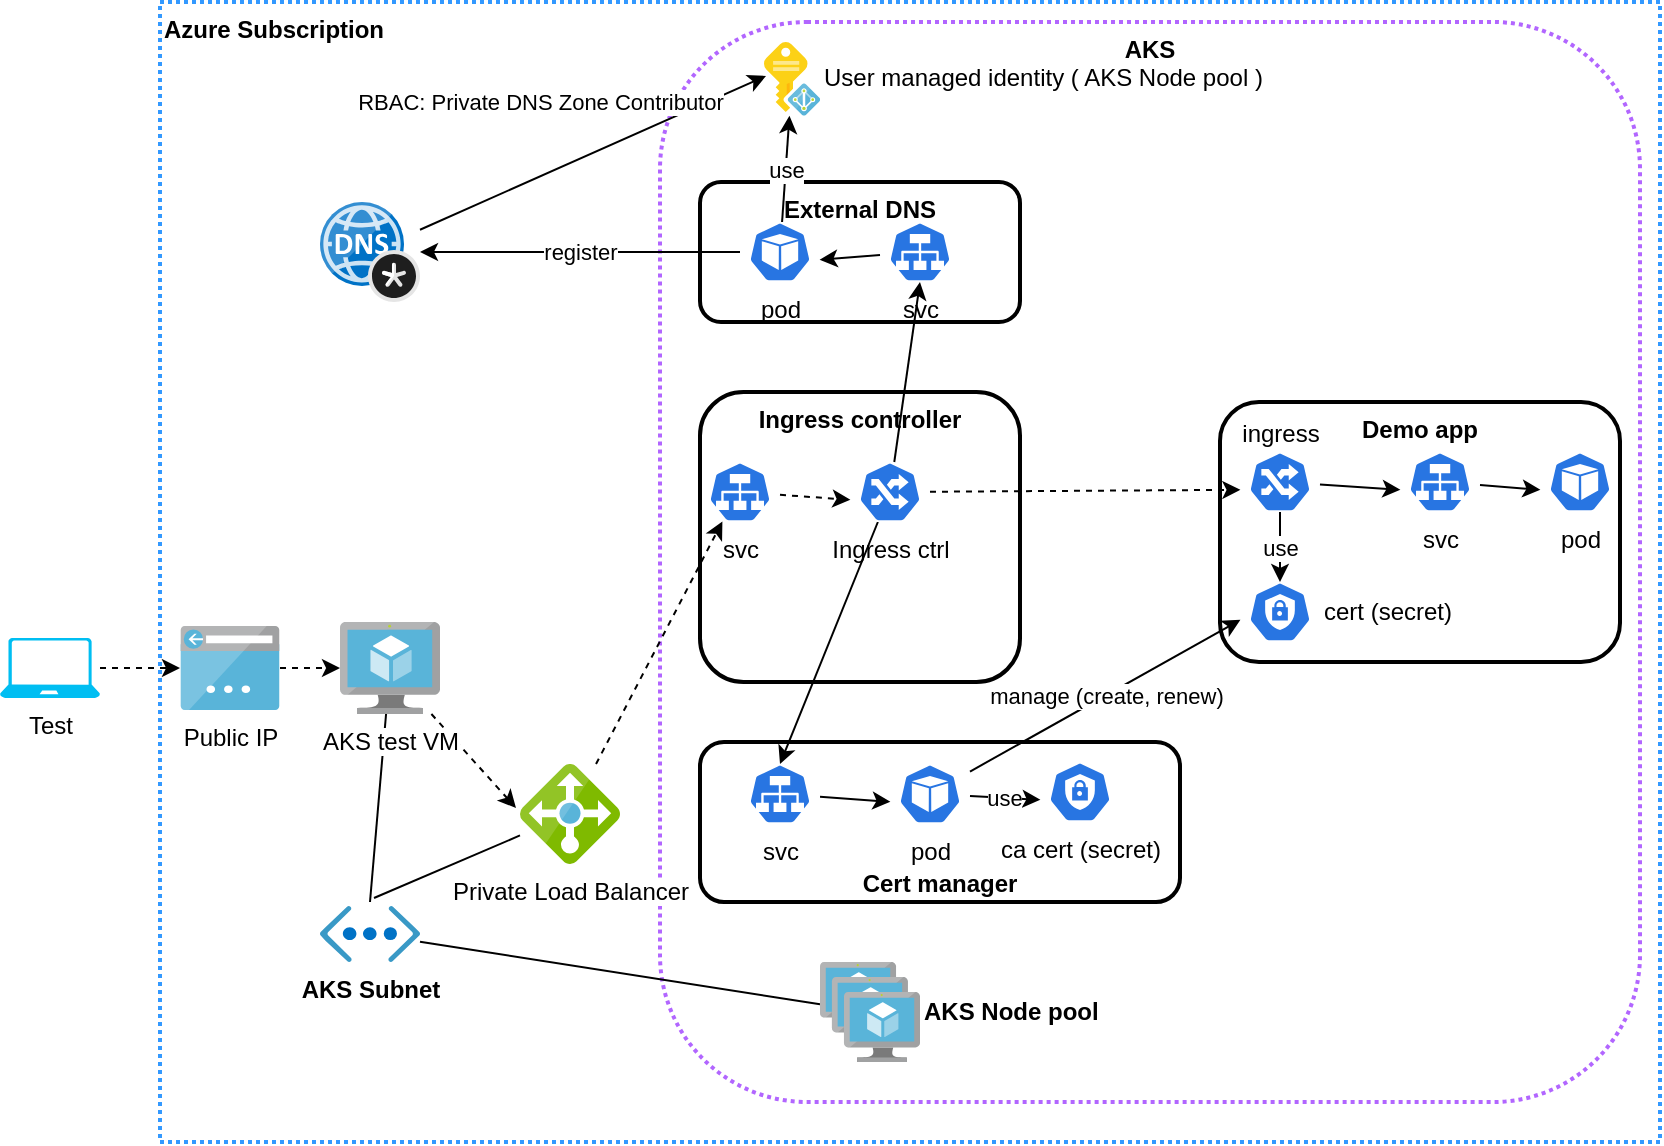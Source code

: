 <mxfile version="20.6.2" type="device"><diagram id="quaJt1HZzxJI4zZs7jAh" name="Page-1"><mxGraphModel dx="1022" dy="610" grid="1" gridSize="10" guides="1" tooltips="1" connect="1" arrows="1" fold="1" page="1" pageScale="1" pageWidth="850" pageHeight="1100" math="0" shadow="0"><root><mxCell id="0"/><mxCell id="1" parent="0"/><mxCell id="4Yj_W2F0TrRS5EDC0IFG-1" value="Azure Subscription" style="rounded=0;whiteSpace=wrap;html=1;strokeWidth=2;dashed=1;dashPattern=1 1;strokeColor=#3399FF;fontStyle=1;verticalAlign=top;align=left;" vertex="1" parent="1"><mxGeometry x="90" y="20" width="750" height="570" as="geometry"/></mxCell><mxCell id="4Yj_W2F0TrRS5EDC0IFG-2" value="AKS" style="rounded=1;whiteSpace=wrap;html=1;dashed=1;dashPattern=1 1;strokeColor=#B266FF;strokeWidth=2;fontStyle=1;verticalAlign=top;align=center;" vertex="1" parent="1"><mxGeometry x="340" y="30" width="490" height="540" as="geometry"/></mxCell><mxCell id="4Yj_W2F0TrRS5EDC0IFG-33" style="edgeStyle=none;rounded=0;orthogonalLoop=1;jettySize=auto;html=1;entryX=0.54;entryY=-0.143;entryDx=0;entryDy=0;entryPerimeter=0;endArrow=none;endFill=0;" edge="1" parent="1" source="4Yj_W2F0TrRS5EDC0IFG-3" target="4Yj_W2F0TrRS5EDC0IFG-5"><mxGeometry relative="1" as="geometry"/></mxCell><mxCell id="4Yj_W2F0TrRS5EDC0IFG-3" value="Private Load Balancer" style="sketch=0;aspect=fixed;html=1;points=[];align=center;image;fontSize=12;image=img/lib/mscae/Load_Balancer_feature.svg;dashed=1;dashPattern=1 1;strokeColor=#B266FF;strokeWidth=2;" vertex="1" parent="1"><mxGeometry x="270" y="401" width="50" height="50" as="geometry"/></mxCell><mxCell id="4Yj_W2F0TrRS5EDC0IFG-26" value="RBAC: Private DNS Zone Contributor" style="edgeStyle=none;rounded=0;orthogonalLoop=1;jettySize=auto;html=1;entryX=0.036;entryY=0.461;entryDx=0;entryDy=0;entryPerimeter=0;" edge="1" parent="1" source="4Yj_W2F0TrRS5EDC0IFG-4" target="4Yj_W2F0TrRS5EDC0IFG-24"><mxGeometry x="-0.147" y="34" relative="1" as="geometry"><mxPoint as="offset"/></mxGeometry></mxCell><mxCell id="4Yj_W2F0TrRS5EDC0IFG-4" value="" style="sketch=0;aspect=fixed;html=1;points=[];align=center;image;fontSize=12;image=img/lib/mscae/DNS_Private_Zones.svg;dashed=1;dashPattern=1 1;strokeColor=#B266FF;strokeWidth=2;" vertex="1" parent="1"><mxGeometry x="170" y="120" width="50" height="50" as="geometry"/></mxCell><mxCell id="4Yj_W2F0TrRS5EDC0IFG-5" value="AKS Subnet" style="sketch=0;aspect=fixed;html=1;points=[];align=center;image;fontSize=12;image=img/lib/mscae/Virtual_Network_Classic.svg;dashed=1;dashPattern=1 1;strokeColor=#B266FF;strokeWidth=2;fontStyle=1" vertex="1" parent="1"><mxGeometry x="170" y="472" width="50" height="28.0" as="geometry"/></mxCell><mxCell id="4Yj_W2F0TrRS5EDC0IFG-6" value="External DNS" style="rounded=1;whiteSpace=wrap;html=1;strokeColor=#000000;strokeWidth=2;fontStyle=1;verticalAlign=top;" vertex="1" parent="1"><mxGeometry x="360" y="110" width="160" height="70" as="geometry"/></mxCell><mxCell id="4Yj_W2F0TrRS5EDC0IFG-7" value="Cert manager" style="rounded=1;whiteSpace=wrap;html=1;strokeColor=#000000;strokeWidth=2;fontStyle=1;verticalAlign=bottom;" vertex="1" parent="1"><mxGeometry x="360" y="390" width="240" height="80" as="geometry"/></mxCell><mxCell id="4Yj_W2F0TrRS5EDC0IFG-8" value="Demo app" style="rounded=1;whiteSpace=wrap;html=1;strokeColor=#000000;strokeWidth=2;fontStyle=1;verticalAlign=top;" vertex="1" parent="1"><mxGeometry x="620" y="220" width="200" height="130" as="geometry"/></mxCell><mxCell id="4Yj_W2F0TrRS5EDC0IFG-9" value="Ingress controller" style="rounded=1;whiteSpace=wrap;html=1;strokeColor=#000000;strokeWidth=2;fontStyle=1;verticalAlign=top;align=center;" vertex="1" parent="1"><mxGeometry x="360" y="215" width="160" height="145" as="geometry"/></mxCell><mxCell id="4Yj_W2F0TrRS5EDC0IFG-23" value="register" style="edgeStyle=none;rounded=0;orthogonalLoop=1;jettySize=auto;html=1;" edge="1" parent="1" source="4Yj_W2F0TrRS5EDC0IFG-10" target="4Yj_W2F0TrRS5EDC0IFG-4"><mxGeometry relative="1" as="geometry"/></mxCell><mxCell id="4Yj_W2F0TrRS5EDC0IFG-25" value="use" style="edgeStyle=none;rounded=0;orthogonalLoop=1;jettySize=auto;html=1;" edge="1" parent="1" source="4Yj_W2F0TrRS5EDC0IFG-10" target="4Yj_W2F0TrRS5EDC0IFG-24"><mxGeometry relative="1" as="geometry"/></mxCell><mxCell id="4Yj_W2F0TrRS5EDC0IFG-10" value="pod" style="sketch=0;html=1;dashed=0;whitespace=wrap;fillColor=#2875E2;strokeColor=#ffffff;points=[[0.005,0.63,0],[0.1,0.2,0],[0.9,0.2,0],[0.5,0,0],[0.995,0.63,0],[0.72,0.99,0],[0.5,1,0],[0.28,0.99,0]];verticalLabelPosition=bottom;align=center;verticalAlign=top;shape=mxgraph.kubernetes.icon;prIcon=pod;strokeWidth=2;" vertex="1" parent="1"><mxGeometry x="380" y="130" width="40" height="30" as="geometry"/></mxCell><mxCell id="4Yj_W2F0TrRS5EDC0IFG-15" style="rounded=0;orthogonalLoop=1;jettySize=auto;html=1;entryX=0.005;entryY=0.63;entryDx=0;entryDy=0;entryPerimeter=0;" edge="1" parent="1" source="4Yj_W2F0TrRS5EDC0IFG-11" target="4Yj_W2F0TrRS5EDC0IFG-12"><mxGeometry relative="1" as="geometry"/></mxCell><mxCell id="4Yj_W2F0TrRS5EDC0IFG-47" value="use" style="edgeStyle=none;rounded=0;orthogonalLoop=1;jettySize=auto;html=1;entryX=0.5;entryY=0;entryDx=0;entryDy=0;entryPerimeter=0;endArrow=classic;endFill=1;" edge="1" parent="1" source="4Yj_W2F0TrRS5EDC0IFG-11" target="4Yj_W2F0TrRS5EDC0IFG-44"><mxGeometry relative="1" as="geometry"/></mxCell><mxCell id="4Yj_W2F0TrRS5EDC0IFG-11" value="ingress" style="sketch=0;html=1;dashed=0;whitespace=wrap;fillColor=#2875E2;strokeColor=#ffffff;points=[[0.005,0.63,0],[0.1,0.2,0],[0.9,0.2,0],[0.5,0,0],[0.995,0.63,0],[0.72,0.99,0],[0.5,1,0],[0.28,0.99,0]];verticalLabelPosition=top;align=center;verticalAlign=bottom;shape=mxgraph.kubernetes.icon;prIcon=ing;strokeWidth=2;labelPosition=center;" vertex="1" parent="1"><mxGeometry x="630" y="245" width="40" height="30" as="geometry"/></mxCell><mxCell id="4Yj_W2F0TrRS5EDC0IFG-16" style="rounded=0;orthogonalLoop=1;jettySize=auto;html=1;entryX=0.005;entryY=0.63;entryDx=0;entryDy=0;entryPerimeter=0;" edge="1" parent="1" source="4Yj_W2F0TrRS5EDC0IFG-12" target="4Yj_W2F0TrRS5EDC0IFG-13"><mxGeometry relative="1" as="geometry"/></mxCell><mxCell id="4Yj_W2F0TrRS5EDC0IFG-12" value="svc" style="sketch=0;html=1;dashed=0;whitespace=wrap;fillColor=#2875E2;strokeColor=#ffffff;points=[[0.005,0.63,0],[0.1,0.2,0],[0.9,0.2,0],[0.5,0,0],[0.995,0.63,0],[0.72,0.99,0],[0.5,1,0],[0.28,0.99,0]];verticalLabelPosition=bottom;align=center;verticalAlign=top;shape=mxgraph.kubernetes.icon;prIcon=svc;strokeWidth=2;" vertex="1" parent="1"><mxGeometry x="710" y="245" width="40" height="30" as="geometry"/></mxCell><mxCell id="4Yj_W2F0TrRS5EDC0IFG-13" value="pod" style="sketch=0;html=1;dashed=0;whitespace=wrap;fillColor=#2875E2;strokeColor=#ffffff;points=[[0.005,0.63,0],[0.1,0.2,0],[0.9,0.2,0],[0.5,0,0],[0.995,0.63,0],[0.72,0.99,0],[0.5,1,0],[0.28,0.99,0]];verticalLabelPosition=bottom;align=center;verticalAlign=top;shape=mxgraph.kubernetes.icon;prIcon=pod;strokeWidth=2;" vertex="1" parent="1"><mxGeometry x="780" y="245" width="40" height="30" as="geometry"/></mxCell><mxCell id="4Yj_W2F0TrRS5EDC0IFG-27" style="edgeStyle=none;rounded=0;orthogonalLoop=1;jettySize=auto;html=1;entryX=0.5;entryY=1;entryDx=0;entryDy=0;entryPerimeter=0;" edge="1" parent="1" source="4Yj_W2F0TrRS5EDC0IFG-18" target="4Yj_W2F0TrRS5EDC0IFG-21"><mxGeometry relative="1" as="geometry"/></mxCell><mxCell id="4Yj_W2F0TrRS5EDC0IFG-40" style="edgeStyle=none;rounded=0;orthogonalLoop=1;jettySize=auto;html=1;entryX=0.005;entryY=0.63;entryDx=0;entryDy=0;entryPerimeter=0;dashed=1;endArrow=classic;endFill=1;" edge="1" parent="1" source="4Yj_W2F0TrRS5EDC0IFG-18" target="4Yj_W2F0TrRS5EDC0IFG-11"><mxGeometry relative="1" as="geometry"/></mxCell><mxCell id="4Yj_W2F0TrRS5EDC0IFG-43" style="edgeStyle=none;rounded=0;orthogonalLoop=1;jettySize=auto;html=1;entryX=0.5;entryY=0;entryDx=0;entryDy=0;entryPerimeter=0;endArrow=classic;endFill=1;" edge="1" parent="1" source="4Yj_W2F0TrRS5EDC0IFG-18" target="4Yj_W2F0TrRS5EDC0IFG-42"><mxGeometry relative="1" as="geometry"/></mxCell><mxCell id="4Yj_W2F0TrRS5EDC0IFG-18" value="Ingress ctrl" style="sketch=0;html=1;dashed=0;whitespace=wrap;fillColor=#2875E2;strokeColor=#ffffff;points=[[0.005,0.63,0],[0.1,0.2,0],[0.9,0.2,0],[0.5,0,0],[0.995,0.63,0],[0.72,0.99,0],[0.5,1,0],[0.28,0.99,0]];verticalLabelPosition=bottom;align=center;verticalAlign=top;shape=mxgraph.kubernetes.icon;prIcon=ing;strokeWidth=2;" vertex="1" parent="1"><mxGeometry x="435" y="250" width="40" height="30" as="geometry"/></mxCell><mxCell id="4Yj_W2F0TrRS5EDC0IFG-22" style="edgeStyle=none;rounded=0;orthogonalLoop=1;jettySize=auto;html=1;entryX=0.995;entryY=0.63;entryDx=0;entryDy=0;entryPerimeter=0;" edge="1" parent="1" source="4Yj_W2F0TrRS5EDC0IFG-21" target="4Yj_W2F0TrRS5EDC0IFG-10"><mxGeometry relative="1" as="geometry"/></mxCell><mxCell id="4Yj_W2F0TrRS5EDC0IFG-21" value="svc" style="sketch=0;html=1;dashed=0;whitespace=wrap;fillColor=#2875E2;strokeColor=#ffffff;points=[[0.005,0.63,0],[0.1,0.2,0],[0.9,0.2,0],[0.5,0,0],[0.995,0.63,0],[0.72,0.99,0],[0.5,1,0],[0.28,0.99,0]];verticalLabelPosition=bottom;align=center;verticalAlign=top;shape=mxgraph.kubernetes.icon;prIcon=svc;strokeWidth=2;" vertex="1" parent="1"><mxGeometry x="450" y="130" width="40" height="30" as="geometry"/></mxCell><mxCell id="4Yj_W2F0TrRS5EDC0IFG-24" value="User managed identity ( AKS Node pool )" style="sketch=0;aspect=fixed;html=1;points=[];align=left;image;fontSize=12;image=img/lib/mscae/Managed_Identities.svg;strokeColor=#000000;strokeWidth=2;labelPosition=right;verticalLabelPosition=middle;verticalAlign=middle;" vertex="1" parent="1"><mxGeometry x="392" y="40" width="28" height="36.84" as="geometry"/></mxCell><mxCell id="4Yj_W2F0TrRS5EDC0IFG-29" style="edgeStyle=none;rounded=0;orthogonalLoop=1;jettySize=auto;html=1;endArrow=none;endFill=0;" edge="1" parent="1" source="4Yj_W2F0TrRS5EDC0IFG-28" target="4Yj_W2F0TrRS5EDC0IFG-5"><mxGeometry relative="1" as="geometry"/></mxCell><mxCell id="4Yj_W2F0TrRS5EDC0IFG-28" value="AKS Node pool" style="sketch=0;aspect=fixed;html=1;points=[];align=left;image;fontSize=12;image=img/lib/mscae/VM_Scale_Set.svg;strokeColor=#000000;strokeWidth=2;fontStyle=1;labelPosition=right;verticalLabelPosition=middle;verticalAlign=middle;" vertex="1" parent="1"><mxGeometry x="420" y="500" width="50" height="50" as="geometry"/></mxCell><mxCell id="4Yj_W2F0TrRS5EDC0IFG-34" style="edgeStyle=none;rounded=0;orthogonalLoop=1;jettySize=auto;html=1;entryX=0.5;entryY=-0.071;entryDx=0;entryDy=0;entryPerimeter=0;endArrow=none;endFill=0;" edge="1" parent="1" source="4Yj_W2F0TrRS5EDC0IFG-30" target="4Yj_W2F0TrRS5EDC0IFG-5"><mxGeometry relative="1" as="geometry"/></mxCell><mxCell id="4Yj_W2F0TrRS5EDC0IFG-36" style="edgeStyle=none;rounded=0;orthogonalLoop=1;jettySize=auto;html=1;entryX=-0.04;entryY=0.44;entryDx=0;entryDy=0;entryPerimeter=0;dashed=1;endArrow=classic;endFill=1;" edge="1" parent="1" source="4Yj_W2F0TrRS5EDC0IFG-30" target="4Yj_W2F0TrRS5EDC0IFG-3"><mxGeometry relative="1" as="geometry"/></mxCell><mxCell id="4Yj_W2F0TrRS5EDC0IFG-30" value="AKS test VM" style="sketch=0;aspect=fixed;html=1;points=[];align=center;image;fontSize=12;image=img/lib/mscae/Virtual_Machine.svg;strokeColor=#000000;strokeWidth=2;" vertex="1" parent="1"><mxGeometry x="180" y="330" width="50" height="46" as="geometry"/></mxCell><mxCell id="4Yj_W2F0TrRS5EDC0IFG-35" style="edgeStyle=none;rounded=0;orthogonalLoop=1;jettySize=auto;html=1;endArrow=classic;endFill=1;dashed=1;" edge="1" parent="1" source="4Yj_W2F0TrRS5EDC0IFG-32" target="4Yj_W2F0TrRS5EDC0IFG-30"><mxGeometry relative="1" as="geometry"/></mxCell><mxCell id="4Yj_W2F0TrRS5EDC0IFG-32" value="Public IP" style="sketch=0;aspect=fixed;html=1;points=[];align=center;image;fontSize=12;image=img/lib/mscae/App_Service_IPAddress.svg;strokeColor=#000000;strokeWidth=2;" vertex="1" parent="1"><mxGeometry x="100" y="332" width="50" height="42" as="geometry"/></mxCell><mxCell id="4Yj_W2F0TrRS5EDC0IFG-39" style="edgeStyle=none;rounded=0;orthogonalLoop=1;jettySize=auto;html=1;entryX=0.005;entryY=0.63;entryDx=0;entryDy=0;entryPerimeter=0;dashed=1;endArrow=classic;endFill=1;" edge="1" parent="1" source="4Yj_W2F0TrRS5EDC0IFG-37" target="4Yj_W2F0TrRS5EDC0IFG-18"><mxGeometry relative="1" as="geometry"/></mxCell><mxCell id="4Yj_W2F0TrRS5EDC0IFG-37" value="svc" style="sketch=0;html=1;dashed=0;whitespace=wrap;fillColor=#2875E2;strokeColor=#ffffff;points=[[0.005,0.63,0],[0.1,0.2,0],[0.9,0.2,0],[0.5,0,0],[0.995,0.63,0],[0.72,0.99,0],[0.5,1,0],[0.28,0.99,0]];verticalLabelPosition=bottom;align=center;verticalAlign=top;shape=mxgraph.kubernetes.icon;prIcon=svc;strokeWidth=2;" vertex="1" parent="1"><mxGeometry x="360" y="250" width="40" height="30" as="geometry"/></mxCell><mxCell id="4Yj_W2F0TrRS5EDC0IFG-38" style="edgeStyle=none;rounded=0;orthogonalLoop=1;jettySize=auto;html=1;entryX=0.28;entryY=0.99;entryDx=0;entryDy=0;entryPerimeter=0;dashed=1;endArrow=classic;endFill=1;" edge="1" parent="1" source="4Yj_W2F0TrRS5EDC0IFG-3" target="4Yj_W2F0TrRS5EDC0IFG-37"><mxGeometry relative="1" as="geometry"/></mxCell><mxCell id="4Yj_W2F0TrRS5EDC0IFG-46" value="manage (create, renew)" style="edgeStyle=none;rounded=0;orthogonalLoop=1;jettySize=auto;html=1;entryX=0.005;entryY=0.63;entryDx=0;entryDy=0;entryPerimeter=0;endArrow=classic;endFill=1;" edge="1" parent="1" source="4Yj_W2F0TrRS5EDC0IFG-41" target="4Yj_W2F0TrRS5EDC0IFG-44"><mxGeometry relative="1" as="geometry"/></mxCell><mxCell id="4Yj_W2F0TrRS5EDC0IFG-51" value="use" style="edgeStyle=none;rounded=0;orthogonalLoop=1;jettySize=auto;html=1;entryX=0.005;entryY=0.63;entryDx=0;entryDy=0;entryPerimeter=0;endArrow=classic;endFill=1;" edge="1" parent="1" source="4Yj_W2F0TrRS5EDC0IFG-41" target="4Yj_W2F0TrRS5EDC0IFG-50"><mxGeometry relative="1" as="geometry"/></mxCell><mxCell id="4Yj_W2F0TrRS5EDC0IFG-41" value="pod" style="sketch=0;html=1;dashed=0;whitespace=wrap;fillColor=#2875E2;strokeColor=#ffffff;points=[[0.005,0.63,0],[0.1,0.2,0],[0.9,0.2,0],[0.5,0,0],[0.995,0.63,0],[0.72,0.99,0],[0.5,1,0],[0.28,0.99,0]];verticalLabelPosition=bottom;align=center;verticalAlign=top;shape=mxgraph.kubernetes.icon;prIcon=pod;strokeWidth=2;" vertex="1" parent="1"><mxGeometry x="455" y="401" width="40" height="30" as="geometry"/></mxCell><mxCell id="4Yj_W2F0TrRS5EDC0IFG-45" style="edgeStyle=none;rounded=0;orthogonalLoop=1;jettySize=auto;html=1;entryX=0.005;entryY=0.63;entryDx=0;entryDy=0;entryPerimeter=0;endArrow=classic;endFill=1;" edge="1" parent="1" source="4Yj_W2F0TrRS5EDC0IFG-42" target="4Yj_W2F0TrRS5EDC0IFG-41"><mxGeometry relative="1" as="geometry"/></mxCell><mxCell id="4Yj_W2F0TrRS5EDC0IFG-42" value="svc" style="sketch=0;html=1;dashed=0;whitespace=wrap;fillColor=#2875E2;strokeColor=#ffffff;points=[[0.005,0.63,0],[0.1,0.2,0],[0.9,0.2,0],[0.5,0,0],[0.995,0.63,0],[0.72,0.99,0],[0.5,1,0],[0.28,0.99,0]];verticalLabelPosition=bottom;align=center;verticalAlign=top;shape=mxgraph.kubernetes.icon;prIcon=svc;strokeWidth=2;" vertex="1" parent="1"><mxGeometry x="380" y="401" width="40" height="30" as="geometry"/></mxCell><mxCell id="4Yj_W2F0TrRS5EDC0IFG-44" value="cert (secret)" style="sketch=0;html=1;dashed=0;whitespace=wrap;fillColor=#2875E2;strokeColor=#ffffff;points=[[0.005,0.63,0],[0.1,0.2,0],[0.9,0.2,0],[0.5,0,0],[0.995,0.63,0],[0.72,0.99,0],[0.5,1,0],[0.28,0.99,0]];verticalLabelPosition=middle;align=left;verticalAlign=middle;shape=mxgraph.kubernetes.icon;prIcon=c_role;strokeWidth=2;labelPosition=right;" vertex="1" parent="1"><mxGeometry x="630" y="310" width="40" height="30" as="geometry"/></mxCell><mxCell id="4Yj_W2F0TrRS5EDC0IFG-49" style="edgeStyle=none;rounded=0;orthogonalLoop=1;jettySize=auto;html=1;endArrow=classic;endFill=1;dashed=1;" edge="1" parent="1" source="4Yj_W2F0TrRS5EDC0IFG-48" target="4Yj_W2F0TrRS5EDC0IFG-32"><mxGeometry relative="1" as="geometry"/></mxCell><mxCell id="4Yj_W2F0TrRS5EDC0IFG-48" value="Test" style="verticalLabelPosition=bottom;html=1;verticalAlign=top;align=center;strokeColor=none;fillColor=#00BEF2;shape=mxgraph.azure.laptop;pointerEvents=1;strokeWidth=2;" vertex="1" parent="1"><mxGeometry x="10" y="338" width="50" height="30" as="geometry"/></mxCell><mxCell id="4Yj_W2F0TrRS5EDC0IFG-50" value="ca cert (secret)" style="sketch=0;html=1;dashed=0;whitespace=wrap;fillColor=#2875E2;strokeColor=#ffffff;points=[[0.005,0.63,0],[0.1,0.2,0],[0.9,0.2,0],[0.5,0,0],[0.995,0.63,0],[0.72,0.99,0],[0.5,1,0],[0.28,0.99,0]];verticalLabelPosition=bottom;align=center;verticalAlign=top;shape=mxgraph.kubernetes.icon;prIcon=c_role;strokeWidth=2;labelPosition=center;" vertex="1" parent="1"><mxGeometry x="530" y="400" width="40" height="30" as="geometry"/></mxCell></root></mxGraphModel></diagram></mxfile>